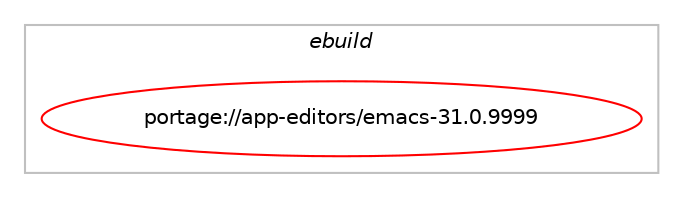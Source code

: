 digraph prolog {

# *************
# Graph options
# *************

newrank=true;
concentrate=true;
compound=true;
graph [rankdir=LR,fontname=Helvetica,fontsize=10,ranksep=1.5];#, ranksep=2.5, nodesep=0.2];
edge  [arrowhead=vee];
node  [fontname=Helvetica,fontsize=10];

# **********
# The ebuild
# **********

subgraph cluster_leftcol {
color=gray;
label=<<i>ebuild</i>>;
id [label="portage://app-editors/emacs-31.0.9999", color=red, width=4, href="../app-editors/emacs-31.0.9999.svg"];
}

# ****************
# The dependencies
# ****************

subgraph cluster_midcol {
color=gray;
label=<<i>dependencies</i>>;
subgraph cluster_compile {
fillcolor="#eeeeee";
style=filled;
label=<<i>compile</i>>;
# *** BEGIN UNKNOWN DEPENDENCY TYPE (TODO) ***
# id -> equal(use_conditional_group(negative,inotify,portage://app-editors/emacs-31.0.9999,[use_conditional_group(positive,gfile,portage://app-editors/emacs-31.0.9999,[package_dependency(portage://app-editors/emacs-31.0.9999,install,no,dev-libs,glib,greaterequal,[2.28.6,,,2.28.6],[],[])])]))
# *** END UNKNOWN DEPENDENCY TYPE (TODO) ***

# *** BEGIN UNKNOWN DEPENDENCY TYPE (TODO) ***
# id -> equal(use_conditional_group(negative,mailutils,portage://app-editors/emacs-31.0.9999,[package_dependency(portage://app-editors/emacs-31.0.9999,install,no,acct-group,mail,none,[,,],[],[]),package_dependency(portage://app-editors/emacs-31.0.9999,install,no,net-libs,liblockfile,none,[,,],[],[])]))
# *** END UNKNOWN DEPENDENCY TYPE (TODO) ***

# *** BEGIN UNKNOWN DEPENDENCY TYPE (TODO) ***
# id -> equal(use_conditional_group(positive,acl,portage://app-editors/emacs-31.0.9999,[package_dependency(portage://app-editors/emacs-31.0.9999,install,no,virtual,acl,none,[,,],[],[])]))
# *** END UNKNOWN DEPENDENCY TYPE (TODO) ***

# *** BEGIN UNKNOWN DEPENDENCY TYPE (TODO) ***
# id -> equal(use_conditional_group(positive,alsa,portage://app-editors/emacs-31.0.9999,[package_dependency(portage://app-editors/emacs-31.0.9999,install,no,media-libs,alsa-lib,none,[,,],[],[])]))
# *** END UNKNOWN DEPENDENCY TYPE (TODO) ***

# *** BEGIN UNKNOWN DEPENDENCY TYPE (TODO) ***
# id -> equal(use_conditional_group(positive,dbus,portage://app-editors/emacs-31.0.9999,[package_dependency(portage://app-editors/emacs-31.0.9999,install,no,sys-apps,dbus,none,[,,],[],[])]))
# *** END UNKNOWN DEPENDENCY TYPE (TODO) ***

# *** BEGIN UNKNOWN DEPENDENCY TYPE (TODO) ***
# id -> equal(use_conditional_group(positive,games,portage://app-editors/emacs-31.0.9999,[package_dependency(portage://app-editors/emacs-31.0.9999,install,no,acct-group,gamestat,none,[,,],[],[])]))
# *** END UNKNOWN DEPENDENCY TYPE (TODO) ***

# *** BEGIN UNKNOWN DEPENDENCY TYPE (TODO) ***
# id -> equal(use_conditional_group(positive,gmp,portage://app-editors/emacs-31.0.9999,[package_dependency(portage://app-editors/emacs-31.0.9999,install,no,dev-libs,gmp,none,[,,],[slot(0),equal],[])]))
# *** END UNKNOWN DEPENDENCY TYPE (TODO) ***

# *** BEGIN UNKNOWN DEPENDENCY TYPE (TODO) ***
# id -> equal(use_conditional_group(positive,gpm,portage://app-editors/emacs-31.0.9999,[package_dependency(portage://app-editors/emacs-31.0.9999,install,no,sys-libs,gpm,none,[,,],[],[])]))
# *** END UNKNOWN DEPENDENCY TYPE (TODO) ***

# *** BEGIN UNKNOWN DEPENDENCY TYPE (TODO) ***
# id -> equal(use_conditional_group(positive,gui,portage://app-editors/emacs-31.0.9999,[use_conditional_group(negative,aqua,portage://app-editors/emacs-31.0.9999,[use_conditional_group(negative,gtk,portage://app-editors/emacs-31.0.9999,[package_dependency(portage://app-editors/emacs-31.0.9999,install,no,x11-base,xorg-proto,none,[,,],[],[])]),use_conditional_group(positive,X,portage://app-editors/emacs-31.0.9999,[package_dependency(portage://app-editors/emacs-31.0.9999,install,no,x11-base,xorg-proto,none,[,,],[],[])])])]))
# *** END UNKNOWN DEPENDENCY TYPE (TODO) ***

# *** BEGIN UNKNOWN DEPENDENCY TYPE (TODO) ***
# id -> equal(use_conditional_group(positive,gui,portage://app-editors/emacs-31.0.9999,[use_conditional_group(positive,gif,portage://app-editors/emacs-31.0.9999,[package_dependency(portage://app-editors/emacs-31.0.9999,install,no,media-libs,giflib,none,[,,],[slot(0),equal],[])]),use_conditional_group(positive,jpeg,portage://app-editors/emacs-31.0.9999,[package_dependency(portage://app-editors/emacs-31.0.9999,install,no,media-libs,libjpeg-turbo,none,[,,],[slot(0),equal],[])]),use_conditional_group(positive,png,portage://app-editors/emacs-31.0.9999,[package_dependency(portage://app-editors/emacs-31.0.9999,install,no,media-libs,libpng,greaterequal,[1.4,,,1.4],[slot(0),equal],[])]),use_conditional_group(positive,svg,portage://app-editors/emacs-31.0.9999,[package_dependency(portage://app-editors/emacs-31.0.9999,install,no,gnome-base,librsvg,greaterequal,[2.0,,,2.0],[],[])]),use_conditional_group(positive,tiff,portage://app-editors/emacs-31.0.9999,[package_dependency(portage://app-editors/emacs-31.0.9999,install,no,media-libs,tiff,none,[,,],any_same_slot,[])]),use_conditional_group(positive,webp,portage://app-editors/emacs-31.0.9999,[package_dependency(portage://app-editors/emacs-31.0.9999,install,no,media-libs,libwebp,none,[,,],[slot(0),equal],[])]),use_conditional_group(positive,imagemagick,portage://app-editors/emacs-31.0.9999,[package_dependency(portage://app-editors/emacs-31.0.9999,install,no,media-gfx,imagemagick,none,[,,],[slot(0),equal],[use(optenable(jpeg),none),use(optenable(png),none),use(optenable(svg),none),use(optenable(tiff),none)])]),use_conditional_group(negative,aqua,portage://app-editors/emacs-31.0.9999,[use_conditional_group(positive,gsettings,portage://app-editors/emacs-31.0.9999,[package_dependency(portage://app-editors/emacs-31.0.9999,install,no,app-emacs,emacs-common,none,[,,],[],[use(enable(gsettings),negative)]),package_dependency(portage://app-editors/emacs-31.0.9999,install,no,dev-libs,glib,greaterequal,[2.28.6,,,2.28.6],[],[])]),use_conditional_group(positive,gtk,portage://app-editors/emacs-31.0.9999,[use_conditional_group(negative,X,portage://app-editors/emacs-31.0.9999,[package_dependency(portage://app-editors/emacs-31.0.9999,install,no,media-libs,fontconfig,none,[,,],[],[]),package_dependency(portage://app-editors/emacs-31.0.9999,install,no,media-libs,freetype,none,[,,],[],[]),package_dependency(portage://app-editors/emacs-31.0.9999,install,no,x11-libs,cairo,greaterequal,[1.12.18,,,1.12.18],[],[]),package_dependency(portage://app-editors/emacs-31.0.9999,install,no,x11-libs,gtk+,none,[,,],[slot(3)],[]),use_conditional_group(positive,harfbuzz,portage://app-editors/emacs-31.0.9999,[package_dependency(portage://app-editors/emacs-31.0.9999,install,no,media-libs,harfbuzz,none,[,,],[slot(0),equal],[])]),use_conditional_group(positive,m17n-lib,portage://app-editors/emacs-31.0.9999,[package_dependency(portage://app-editors/emacs-31.0.9999,install,no,dev-libs,libotf,greaterequal,[0.9.4,,,0.9.4],[],[]),package_dependency(portage://app-editors/emacs-31.0.9999,install,no,dev-libs,m17n-lib,greaterequal,[1.5.1,,,1.5.1],[],[])]),use_conditional_group(positive,xwidgets,portage://app-editors/emacs-31.0.9999,[package_dependency(portage://app-editors/emacs-31.0.9999,install,no,net-libs,webkit-gtk,none,[,,],[slot(4.1),equal],[])])])]),use_conditional_group(negative,gtk,portage://app-editors/emacs-31.0.9999,[package_dependency(portage://app-editors/emacs-31.0.9999,install,no,x11-libs,libICE,none,[,,],[],[]),package_dependency(portage://app-editors/emacs-31.0.9999,install,no,x11-libs,libSM,none,[,,],[],[]),package_dependency(portage://app-editors/emacs-31.0.9999,install,no,x11-libs,libX11,none,[,,],[],[]),package_dependency(portage://app-editors/emacs-31.0.9999,install,no,x11-libs,libXcomposite,none,[,,],[],[]),package_dependency(portage://app-editors/emacs-31.0.9999,install,no,x11-libs,libXext,none,[,,],[],[]),package_dependency(portage://app-editors/emacs-31.0.9999,install,no,x11-libs,libXfixes,none,[,,],[],[]),package_dependency(portage://app-editors/emacs-31.0.9999,install,no,x11-libs,libXi,none,[,,],[],[]),package_dependency(portage://app-editors/emacs-31.0.9999,install,no,x11-libs,libXinerama,none,[,,],[],[]),package_dependency(portage://app-editors/emacs-31.0.9999,install,no,x11-libs,libXrandr,none,[,,],[],[]),package_dependency(portage://app-editors/emacs-31.0.9999,install,no,x11-libs,libxcb,none,[,,],[],[]),package_dependency(portage://app-editors/emacs-31.0.9999,install,no,x11-libs,xcb-util,none,[,,],[],[]),package_dependency(portage://app-editors/emacs-31.0.9999,install,no,x11-misc,xbitmaps,none,[,,],[],[]),use_conditional_group(positive,xpm,portage://app-editors/emacs-31.0.9999,[package_dependency(portage://app-editors/emacs-31.0.9999,install,no,x11-libs,libXpm,none,[,,],[],[])]),use_conditional_group(positive,xft,portage://app-editors/emacs-31.0.9999,[package_dependency(portage://app-editors/emacs-31.0.9999,install,no,media-libs,fontconfig,none,[,,],[],[]),package_dependency(portage://app-editors/emacs-31.0.9999,install,no,media-libs,freetype,none,[,,],[],[]),package_dependency(portage://app-editors/emacs-31.0.9999,install,no,x11-libs,libXrender,none,[,,],[],[]),use_conditional_group(positive,cairo,portage://app-editors/emacs-31.0.9999,[package_dependency(portage://app-editors/emacs-31.0.9999,install,no,x11-libs,cairo,greaterequal,[1.12.18,,,1.12.18],[],[use(enable(X),none)])]),use_conditional_group(negative,cairo,portage://app-editors/emacs-31.0.9999,[package_dependency(portage://app-editors/emacs-31.0.9999,install,no,x11-libs,libXft,none,[,,],[],[])]),use_conditional_group(positive,harfbuzz,portage://app-editors/emacs-31.0.9999,[package_dependency(portage://app-editors/emacs-31.0.9999,install,no,media-libs,harfbuzz,none,[,,],[slot(0),equal],[])]),use_conditional_group(positive,m17n-lib,portage://app-editors/emacs-31.0.9999,[package_dependency(portage://app-editors/emacs-31.0.9999,install,no,dev-libs,libotf,greaterequal,[0.9.4,,,0.9.4],[],[]),package_dependency(portage://app-editors/emacs-31.0.9999,install,no,dev-libs,m17n-lib,greaterequal,[1.5.1,,,1.5.1],[],[])])]),use_conditional_group(positive,gtk,portage://app-editors/emacs-31.0.9999,[package_dependency(portage://app-editors/emacs-31.0.9999,install,no,x11-libs,gtk+,none,[,,],[slot(3)],[]),use_conditional_group(positive,xwidgets,portage://app-editors/emacs-31.0.9999,[package_dependency(portage://app-editors/emacs-31.0.9999,install,no,net-libs,webkit-gtk,none,[,,],[slot(4.1),equal],[]),package_dependency(portage://app-editors/emacs-31.0.9999,install,no,x11-libs,libXcomposite,none,[,,],[],[])])]),use_conditional_group(negative,gtk,portage://app-editors/emacs-31.0.9999,[use_conditional_group(positive,motif,portage://app-editors/emacs-31.0.9999,[package_dependency(portage://app-editors/emacs-31.0.9999,install,no,x11-libs,motif,greaterequal,[2.3,,,2.3],[slot(0)],[]),package_dependency(portage://app-editors/emacs-31.0.9999,install,no,x11-libs,libXpm,none,[,,],[],[]),package_dependency(portage://app-editors/emacs-31.0.9999,install,no,x11-libs,libXmu,none,[,,],[],[]),package_dependency(portage://app-editors/emacs-31.0.9999,install,no,x11-libs,libXt,none,[,,],[],[])]),use_conditional_group(negative,motif,portage://app-editors/emacs-31.0.9999,[use_conditional_group(positive,Xaw3d,portage://app-editors/emacs-31.0.9999,[package_dependency(portage://app-editors/emacs-31.0.9999,install,no,x11-libs,libXaw3d,none,[,,],[],[]),package_dependency(portage://app-editors/emacs-31.0.9999,install,no,x11-libs,libXmu,none,[,,],[],[]),package_dependency(portage://app-editors/emacs-31.0.9999,install,no,x11-libs,libXt,none,[,,],[],[])]),use_conditional_group(negative,Xaw3d,portage://app-editors/emacs-31.0.9999,[use_conditional_group(positive,athena,portage://app-editors/emacs-31.0.9999,[package_dependency(portage://app-editors/emacs-31.0.9999,install,no,x11-libs,libXaw,none,[,,],[],[]),package_dependency(portage://app-editors/emacs-31.0.9999,install,no,x11-libs,libXmu,none,[,,],[],[]),package_dependency(portage://app-editors/emacs-31.0.9999,install,no,x11-libs,libXt,none,[,,],[],[])])])])])]),use_conditional_group(positive,X,portage://app-editors/emacs-31.0.9999,[package_dependency(portage://app-editors/emacs-31.0.9999,install,no,x11-libs,libICE,none,[,,],[],[]),package_dependency(portage://app-editors/emacs-31.0.9999,install,no,x11-libs,libSM,none,[,,],[],[]),package_dependency(portage://app-editors/emacs-31.0.9999,install,no,x11-libs,libX11,none,[,,],[],[]),package_dependency(portage://app-editors/emacs-31.0.9999,install,no,x11-libs,libXcomposite,none,[,,],[],[]),package_dependency(portage://app-editors/emacs-31.0.9999,install,no,x11-libs,libXext,none,[,,],[],[]),package_dependency(portage://app-editors/emacs-31.0.9999,install,no,x11-libs,libXfixes,none,[,,],[],[]),package_dependency(portage://app-editors/emacs-31.0.9999,install,no,x11-libs,libXi,none,[,,],[],[]),package_dependency(portage://app-editors/emacs-31.0.9999,install,no,x11-libs,libXinerama,none,[,,],[],[]),package_dependency(portage://app-editors/emacs-31.0.9999,install,no,x11-libs,libXrandr,none,[,,],[],[]),package_dependency(portage://app-editors/emacs-31.0.9999,install,no,x11-libs,libxcb,none,[,,],[],[]),package_dependency(portage://app-editors/emacs-31.0.9999,install,no,x11-libs,xcb-util,none,[,,],[],[]),package_dependency(portage://app-editors/emacs-31.0.9999,install,no,x11-misc,xbitmaps,none,[,,],[],[]),use_conditional_group(positive,xpm,portage://app-editors/emacs-31.0.9999,[package_dependency(portage://app-editors/emacs-31.0.9999,install,no,x11-libs,libXpm,none,[,,],[],[])]),use_conditional_group(positive,xft,portage://app-editors/emacs-31.0.9999,[package_dependency(portage://app-editors/emacs-31.0.9999,install,no,media-libs,fontconfig,none,[,,],[],[]),package_dependency(portage://app-editors/emacs-31.0.9999,install,no,media-libs,freetype,none,[,,],[],[]),package_dependency(portage://app-editors/emacs-31.0.9999,install,no,x11-libs,libXrender,none,[,,],[],[]),use_conditional_group(positive,cairo,portage://app-editors/emacs-31.0.9999,[package_dependency(portage://app-editors/emacs-31.0.9999,install,no,x11-libs,cairo,greaterequal,[1.12.18,,,1.12.18],[],[use(enable(X),none)])]),use_conditional_group(negative,cairo,portage://app-editors/emacs-31.0.9999,[package_dependency(portage://app-editors/emacs-31.0.9999,install,no,x11-libs,libXft,none,[,,],[],[])]),use_conditional_group(positive,harfbuzz,portage://app-editors/emacs-31.0.9999,[package_dependency(portage://app-editors/emacs-31.0.9999,install,no,media-libs,harfbuzz,none,[,,],[slot(0),equal],[])]),use_conditional_group(positive,m17n-lib,portage://app-editors/emacs-31.0.9999,[package_dependency(portage://app-editors/emacs-31.0.9999,install,no,dev-libs,libotf,greaterequal,[0.9.4,,,0.9.4],[],[]),package_dependency(portage://app-editors/emacs-31.0.9999,install,no,dev-libs,m17n-lib,greaterequal,[1.5.1,,,1.5.1],[],[])])]),use_conditional_group(positive,gtk,portage://app-editors/emacs-31.0.9999,[package_dependency(portage://app-editors/emacs-31.0.9999,install,no,x11-libs,gtk+,none,[,,],[slot(3)],[]),use_conditional_group(positive,xwidgets,portage://app-editors/emacs-31.0.9999,[package_dependency(portage://app-editors/emacs-31.0.9999,install,no,net-libs,webkit-gtk,none,[,,],[slot(4.1),equal],[]),package_dependency(portage://app-editors/emacs-31.0.9999,install,no,x11-libs,libXcomposite,none,[,,],[],[])])]),use_conditional_group(negative,gtk,portage://app-editors/emacs-31.0.9999,[use_conditional_group(positive,motif,portage://app-editors/emacs-31.0.9999,[package_dependency(portage://app-editors/emacs-31.0.9999,install,no,x11-libs,motif,greaterequal,[2.3,,,2.3],[slot(0)],[]),package_dependency(portage://app-editors/emacs-31.0.9999,install,no,x11-libs,libXpm,none,[,,],[],[]),package_dependency(portage://app-editors/emacs-31.0.9999,install,no,x11-libs,libXmu,none,[,,],[],[]),package_dependency(portage://app-editors/emacs-31.0.9999,install,no,x11-libs,libXt,none,[,,],[],[])]),use_conditional_group(negative,motif,portage://app-editors/emacs-31.0.9999,[use_conditional_group(positive,Xaw3d,portage://app-editors/emacs-31.0.9999,[package_dependency(portage://app-editors/emacs-31.0.9999,install,no,x11-libs,libXaw3d,none,[,,],[],[]),package_dependency(portage://app-editors/emacs-31.0.9999,install,no,x11-libs,libXmu,none,[,,],[],[]),package_dependency(portage://app-editors/emacs-31.0.9999,install,no,x11-libs,libXt,none,[,,],[],[])]),use_conditional_group(negative,Xaw3d,portage://app-editors/emacs-31.0.9999,[use_conditional_group(positive,athena,portage://app-editors/emacs-31.0.9999,[package_dependency(portage://app-editors/emacs-31.0.9999,install,no,x11-libs,libXaw,none,[,,],[],[]),package_dependency(portage://app-editors/emacs-31.0.9999,install,no,x11-libs,libXmu,none,[,,],[],[]),package_dependency(portage://app-editors/emacs-31.0.9999,install,no,x11-libs,libXt,none,[,,],[],[])])])])])])])]))
# *** END UNKNOWN DEPENDENCY TYPE (TODO) ***

# *** BEGIN UNKNOWN DEPENDENCY TYPE (TODO) ***
# id -> equal(use_conditional_group(positive,jit,portage://app-editors/emacs-31.0.9999,[package_dependency(portage://app-editors/emacs-31.0.9999,install,no,sys-devel,gcc,none,[,,],any_same_slot,[use(enable(jit),negative)]),package_dependency(portage://app-editors/emacs-31.0.9999,install,no,sys-libs,zlib,none,[,,],[],[])]))
# *** END UNKNOWN DEPENDENCY TYPE (TODO) ***

# *** BEGIN UNKNOWN DEPENDENCY TYPE (TODO) ***
# id -> equal(use_conditional_group(positive,kerberos,portage://app-editors/emacs-31.0.9999,[package_dependency(portage://app-editors/emacs-31.0.9999,install,no,virtual,krb5,none,[,,],[],[])]))
# *** END UNKNOWN DEPENDENCY TYPE (TODO) ***

# *** BEGIN UNKNOWN DEPENDENCY TYPE (TODO) ***
# id -> equal(use_conditional_group(positive,lcms,portage://app-editors/emacs-31.0.9999,[package_dependency(portage://app-editors/emacs-31.0.9999,install,no,media-libs,lcms,none,[,,],[slot(2)],[])]))
# *** END UNKNOWN DEPENDENCY TYPE (TODO) ***

# *** BEGIN UNKNOWN DEPENDENCY TYPE (TODO) ***
# id -> equal(use_conditional_group(positive,libxml2,portage://app-editors/emacs-31.0.9999,[package_dependency(portage://app-editors/emacs-31.0.9999,install,no,dev-libs,libxml2,greaterequal,[2.2.0,,,2.2.0],[],[])]))
# *** END UNKNOWN DEPENDENCY TYPE (TODO) ***

# *** BEGIN UNKNOWN DEPENDENCY TYPE (TODO) ***
# id -> equal(use_conditional_group(positive,mailutils,portage://app-editors/emacs-31.0.9999,[package_dependency(portage://app-editors/emacs-31.0.9999,install,no,net-mail,mailutils,none,[,,],[],[use(enable(clients),none)])]))
# *** END UNKNOWN DEPENDENCY TYPE (TODO) ***

# *** BEGIN UNKNOWN DEPENDENCY TYPE (TODO) ***
# id -> equal(use_conditional_group(positive,selinux,portage://app-editors/emacs-31.0.9999,[package_dependency(portage://app-editors/emacs-31.0.9999,install,no,sys-libs,libselinux,none,[,,],[],[])]))
# *** END UNKNOWN DEPENDENCY TYPE (TODO) ***

# *** BEGIN UNKNOWN DEPENDENCY TYPE (TODO) ***
# id -> equal(use_conditional_group(positive,sqlite,portage://app-editors/emacs-31.0.9999,[package_dependency(portage://app-editors/emacs-31.0.9999,install,no,dev-db,sqlite,none,[,,],[slot(3)],[])]))
# *** END UNKNOWN DEPENDENCY TYPE (TODO) ***

# *** BEGIN UNKNOWN DEPENDENCY TYPE (TODO) ***
# id -> equal(use_conditional_group(positive,ssl,portage://app-editors/emacs-31.0.9999,[package_dependency(portage://app-editors/emacs-31.0.9999,install,no,net-libs,gnutls,none,[,,],[slot(0),equal],[])]))
# *** END UNKNOWN DEPENDENCY TYPE (TODO) ***

# *** BEGIN UNKNOWN DEPENDENCY TYPE (TODO) ***
# id -> equal(use_conditional_group(positive,systemd,portage://app-editors/emacs-31.0.9999,[package_dependency(portage://app-editors/emacs-31.0.9999,install,no,sys-apps,systemd,none,[,,],[],[])]))
# *** END UNKNOWN DEPENDENCY TYPE (TODO) ***

# *** BEGIN UNKNOWN DEPENDENCY TYPE (TODO) ***
# id -> equal(use_conditional_group(positive,tree-sitter,portage://app-editors/emacs-31.0.9999,[package_dependency(portage://app-editors/emacs-31.0.9999,install,no,dev-libs,tree-sitter,none,[,,],any_same_slot,[])]))
# *** END UNKNOWN DEPENDENCY TYPE (TODO) ***

# *** BEGIN UNKNOWN DEPENDENCY TYPE (TODO) ***
# id -> equal(use_conditional_group(positive,valgrind,portage://app-editors/emacs-31.0.9999,[package_dependency(portage://app-editors/emacs-31.0.9999,install,no,dev-debug,valgrind,none,[,,],[],[])]))
# *** END UNKNOWN DEPENDENCY TYPE (TODO) ***

# *** BEGIN UNKNOWN DEPENDENCY TYPE (TODO) ***
# id -> equal(use_conditional_group(positive,xattr,portage://app-editors/emacs-31.0.9999,[package_dependency(portage://app-editors/emacs-31.0.9999,install,no,sys-apps,attr,none,[,,],[],[])]))
# *** END UNKNOWN DEPENDENCY TYPE (TODO) ***

# *** BEGIN UNKNOWN DEPENDENCY TYPE (TODO) ***
# id -> equal(use_conditional_group(positive,zlib,portage://app-editors/emacs-31.0.9999,[package_dependency(portage://app-editors/emacs-31.0.9999,install,no,sys-libs,zlib,none,[,,],[],[])]))
# *** END UNKNOWN DEPENDENCY TYPE (TODO) ***

# *** BEGIN UNKNOWN DEPENDENCY TYPE (TODO) ***
# id -> equal(package_dependency(portage://app-editors/emacs-31.0.9999,install,no,app-emacs,emacs-common,none,[,,],[],[use(optenable(games),none),use(optenable(gui),negative)]))
# *** END UNKNOWN DEPENDENCY TYPE (TODO) ***

# *** BEGIN UNKNOWN DEPENDENCY TYPE (TODO) ***
# id -> equal(package_dependency(portage://app-editors/emacs-31.0.9999,install,no,sys-libs,ncurses,none,[,,],[slot(0),equal],[]))
# *** END UNKNOWN DEPENDENCY TYPE (TODO) ***

}
subgraph cluster_compileandrun {
fillcolor="#eeeeee";
style=filled;
label=<<i>compile and run</i>>;
}
subgraph cluster_run {
fillcolor="#eeeeee";
style=filled;
label=<<i>run</i>>;
# *** BEGIN UNKNOWN DEPENDENCY TYPE (TODO) ***
# id -> equal(use_conditional_group(negative,inotify,portage://app-editors/emacs-31.0.9999,[use_conditional_group(positive,gfile,portage://app-editors/emacs-31.0.9999,[package_dependency(portage://app-editors/emacs-31.0.9999,run,no,dev-libs,glib,greaterequal,[2.28.6,,,2.28.6],[],[])])]))
# *** END UNKNOWN DEPENDENCY TYPE (TODO) ***

# *** BEGIN UNKNOWN DEPENDENCY TYPE (TODO) ***
# id -> equal(use_conditional_group(negative,mailutils,portage://app-editors/emacs-31.0.9999,[package_dependency(portage://app-editors/emacs-31.0.9999,run,no,acct-group,mail,none,[,,],[],[]),package_dependency(portage://app-editors/emacs-31.0.9999,run,no,net-libs,liblockfile,none,[,,],[],[])]))
# *** END UNKNOWN DEPENDENCY TYPE (TODO) ***

# *** BEGIN UNKNOWN DEPENDENCY TYPE (TODO) ***
# id -> equal(use_conditional_group(positive,acl,portage://app-editors/emacs-31.0.9999,[package_dependency(portage://app-editors/emacs-31.0.9999,run,no,virtual,acl,none,[,,],[],[])]))
# *** END UNKNOWN DEPENDENCY TYPE (TODO) ***

# *** BEGIN UNKNOWN DEPENDENCY TYPE (TODO) ***
# id -> equal(use_conditional_group(positive,alsa,portage://app-editors/emacs-31.0.9999,[package_dependency(portage://app-editors/emacs-31.0.9999,run,no,media-libs,alsa-lib,none,[,,],[],[])]))
# *** END UNKNOWN DEPENDENCY TYPE (TODO) ***

# *** BEGIN UNKNOWN DEPENDENCY TYPE (TODO) ***
# id -> equal(use_conditional_group(positive,dbus,portage://app-editors/emacs-31.0.9999,[package_dependency(portage://app-editors/emacs-31.0.9999,run,no,sys-apps,dbus,none,[,,],[],[])]))
# *** END UNKNOWN DEPENDENCY TYPE (TODO) ***

# *** BEGIN UNKNOWN DEPENDENCY TYPE (TODO) ***
# id -> equal(use_conditional_group(positive,games,portage://app-editors/emacs-31.0.9999,[package_dependency(portage://app-editors/emacs-31.0.9999,run,no,acct-group,gamestat,none,[,,],[],[])]))
# *** END UNKNOWN DEPENDENCY TYPE (TODO) ***

# *** BEGIN UNKNOWN DEPENDENCY TYPE (TODO) ***
# id -> equal(use_conditional_group(positive,gmp,portage://app-editors/emacs-31.0.9999,[package_dependency(portage://app-editors/emacs-31.0.9999,run,no,dev-libs,gmp,none,[,,],[slot(0),equal],[])]))
# *** END UNKNOWN DEPENDENCY TYPE (TODO) ***

# *** BEGIN UNKNOWN DEPENDENCY TYPE (TODO) ***
# id -> equal(use_conditional_group(positive,gpm,portage://app-editors/emacs-31.0.9999,[package_dependency(portage://app-editors/emacs-31.0.9999,run,no,sys-libs,gpm,none,[,,],[],[])]))
# *** END UNKNOWN DEPENDENCY TYPE (TODO) ***

# *** BEGIN UNKNOWN DEPENDENCY TYPE (TODO) ***
# id -> equal(use_conditional_group(positive,gui,portage://app-editors/emacs-31.0.9999,[use_conditional_group(positive,gif,portage://app-editors/emacs-31.0.9999,[package_dependency(portage://app-editors/emacs-31.0.9999,run,no,media-libs,giflib,none,[,,],[slot(0),equal],[])]),use_conditional_group(positive,jpeg,portage://app-editors/emacs-31.0.9999,[package_dependency(portage://app-editors/emacs-31.0.9999,run,no,media-libs,libjpeg-turbo,none,[,,],[slot(0),equal],[])]),use_conditional_group(positive,png,portage://app-editors/emacs-31.0.9999,[package_dependency(portage://app-editors/emacs-31.0.9999,run,no,media-libs,libpng,greaterequal,[1.4,,,1.4],[slot(0),equal],[])]),use_conditional_group(positive,svg,portage://app-editors/emacs-31.0.9999,[package_dependency(portage://app-editors/emacs-31.0.9999,run,no,gnome-base,librsvg,greaterequal,[2.0,,,2.0],[],[])]),use_conditional_group(positive,tiff,portage://app-editors/emacs-31.0.9999,[package_dependency(portage://app-editors/emacs-31.0.9999,run,no,media-libs,tiff,none,[,,],any_same_slot,[])]),use_conditional_group(positive,webp,portage://app-editors/emacs-31.0.9999,[package_dependency(portage://app-editors/emacs-31.0.9999,run,no,media-libs,libwebp,none,[,,],[slot(0),equal],[])]),use_conditional_group(positive,imagemagick,portage://app-editors/emacs-31.0.9999,[package_dependency(portage://app-editors/emacs-31.0.9999,run,no,media-gfx,imagemagick,none,[,,],[slot(0),equal],[use(optenable(jpeg),none),use(optenable(png),none),use(optenable(svg),none),use(optenable(tiff),none)])]),use_conditional_group(negative,aqua,portage://app-editors/emacs-31.0.9999,[use_conditional_group(positive,gsettings,portage://app-editors/emacs-31.0.9999,[package_dependency(portage://app-editors/emacs-31.0.9999,run,no,app-emacs,emacs-common,none,[,,],[],[use(enable(gsettings),negative)]),package_dependency(portage://app-editors/emacs-31.0.9999,run,no,dev-libs,glib,greaterequal,[2.28.6,,,2.28.6],[],[])]),use_conditional_group(positive,gtk,portage://app-editors/emacs-31.0.9999,[use_conditional_group(negative,X,portage://app-editors/emacs-31.0.9999,[package_dependency(portage://app-editors/emacs-31.0.9999,run,no,media-libs,fontconfig,none,[,,],[],[]),package_dependency(portage://app-editors/emacs-31.0.9999,run,no,media-libs,freetype,none,[,,],[],[]),package_dependency(portage://app-editors/emacs-31.0.9999,run,no,x11-libs,cairo,greaterequal,[1.12.18,,,1.12.18],[],[]),package_dependency(portage://app-editors/emacs-31.0.9999,run,no,x11-libs,gtk+,none,[,,],[slot(3)],[]),use_conditional_group(positive,harfbuzz,portage://app-editors/emacs-31.0.9999,[package_dependency(portage://app-editors/emacs-31.0.9999,run,no,media-libs,harfbuzz,none,[,,],[slot(0),equal],[])]),use_conditional_group(positive,m17n-lib,portage://app-editors/emacs-31.0.9999,[package_dependency(portage://app-editors/emacs-31.0.9999,run,no,dev-libs,libotf,greaterequal,[0.9.4,,,0.9.4],[],[]),package_dependency(portage://app-editors/emacs-31.0.9999,run,no,dev-libs,m17n-lib,greaterequal,[1.5.1,,,1.5.1],[],[])]),use_conditional_group(positive,xwidgets,portage://app-editors/emacs-31.0.9999,[package_dependency(portage://app-editors/emacs-31.0.9999,run,no,net-libs,webkit-gtk,none,[,,],[slot(4.1),equal],[])])])]),use_conditional_group(negative,gtk,portage://app-editors/emacs-31.0.9999,[package_dependency(portage://app-editors/emacs-31.0.9999,run,no,x11-libs,libICE,none,[,,],[],[]),package_dependency(portage://app-editors/emacs-31.0.9999,run,no,x11-libs,libSM,none,[,,],[],[]),package_dependency(portage://app-editors/emacs-31.0.9999,run,no,x11-libs,libX11,none,[,,],[],[]),package_dependency(portage://app-editors/emacs-31.0.9999,run,no,x11-libs,libXcomposite,none,[,,],[],[]),package_dependency(portage://app-editors/emacs-31.0.9999,run,no,x11-libs,libXext,none,[,,],[],[]),package_dependency(portage://app-editors/emacs-31.0.9999,run,no,x11-libs,libXfixes,none,[,,],[],[]),package_dependency(portage://app-editors/emacs-31.0.9999,run,no,x11-libs,libXi,none,[,,],[],[]),package_dependency(portage://app-editors/emacs-31.0.9999,run,no,x11-libs,libXinerama,none,[,,],[],[]),package_dependency(portage://app-editors/emacs-31.0.9999,run,no,x11-libs,libXrandr,none,[,,],[],[]),package_dependency(portage://app-editors/emacs-31.0.9999,run,no,x11-libs,libxcb,none,[,,],[],[]),package_dependency(portage://app-editors/emacs-31.0.9999,run,no,x11-libs,xcb-util,none,[,,],[],[]),package_dependency(portage://app-editors/emacs-31.0.9999,run,no,x11-misc,xbitmaps,none,[,,],[],[]),use_conditional_group(positive,xpm,portage://app-editors/emacs-31.0.9999,[package_dependency(portage://app-editors/emacs-31.0.9999,run,no,x11-libs,libXpm,none,[,,],[],[])]),use_conditional_group(positive,xft,portage://app-editors/emacs-31.0.9999,[package_dependency(portage://app-editors/emacs-31.0.9999,run,no,media-libs,fontconfig,none,[,,],[],[]),package_dependency(portage://app-editors/emacs-31.0.9999,run,no,media-libs,freetype,none,[,,],[],[]),package_dependency(portage://app-editors/emacs-31.0.9999,run,no,x11-libs,libXrender,none,[,,],[],[]),use_conditional_group(positive,cairo,portage://app-editors/emacs-31.0.9999,[package_dependency(portage://app-editors/emacs-31.0.9999,run,no,x11-libs,cairo,greaterequal,[1.12.18,,,1.12.18],[],[use(enable(X),none)])]),use_conditional_group(negative,cairo,portage://app-editors/emacs-31.0.9999,[package_dependency(portage://app-editors/emacs-31.0.9999,run,no,x11-libs,libXft,none,[,,],[],[])]),use_conditional_group(positive,harfbuzz,portage://app-editors/emacs-31.0.9999,[package_dependency(portage://app-editors/emacs-31.0.9999,run,no,media-libs,harfbuzz,none,[,,],[slot(0),equal],[])]),use_conditional_group(positive,m17n-lib,portage://app-editors/emacs-31.0.9999,[package_dependency(portage://app-editors/emacs-31.0.9999,run,no,dev-libs,libotf,greaterequal,[0.9.4,,,0.9.4],[],[]),package_dependency(portage://app-editors/emacs-31.0.9999,run,no,dev-libs,m17n-lib,greaterequal,[1.5.1,,,1.5.1],[],[])])]),use_conditional_group(positive,gtk,portage://app-editors/emacs-31.0.9999,[package_dependency(portage://app-editors/emacs-31.0.9999,run,no,x11-libs,gtk+,none,[,,],[slot(3)],[]),use_conditional_group(positive,xwidgets,portage://app-editors/emacs-31.0.9999,[package_dependency(portage://app-editors/emacs-31.0.9999,run,no,net-libs,webkit-gtk,none,[,,],[slot(4.1),equal],[]),package_dependency(portage://app-editors/emacs-31.0.9999,run,no,x11-libs,libXcomposite,none,[,,],[],[])])]),use_conditional_group(negative,gtk,portage://app-editors/emacs-31.0.9999,[use_conditional_group(positive,motif,portage://app-editors/emacs-31.0.9999,[package_dependency(portage://app-editors/emacs-31.0.9999,run,no,x11-libs,motif,greaterequal,[2.3,,,2.3],[slot(0)],[]),package_dependency(portage://app-editors/emacs-31.0.9999,run,no,x11-libs,libXpm,none,[,,],[],[]),package_dependency(portage://app-editors/emacs-31.0.9999,run,no,x11-libs,libXmu,none,[,,],[],[]),package_dependency(portage://app-editors/emacs-31.0.9999,run,no,x11-libs,libXt,none,[,,],[],[])]),use_conditional_group(negative,motif,portage://app-editors/emacs-31.0.9999,[use_conditional_group(positive,Xaw3d,portage://app-editors/emacs-31.0.9999,[package_dependency(portage://app-editors/emacs-31.0.9999,run,no,x11-libs,libXaw3d,none,[,,],[],[]),package_dependency(portage://app-editors/emacs-31.0.9999,run,no,x11-libs,libXmu,none,[,,],[],[]),package_dependency(portage://app-editors/emacs-31.0.9999,run,no,x11-libs,libXt,none,[,,],[],[])]),use_conditional_group(negative,Xaw3d,portage://app-editors/emacs-31.0.9999,[use_conditional_group(positive,athena,portage://app-editors/emacs-31.0.9999,[package_dependency(portage://app-editors/emacs-31.0.9999,run,no,x11-libs,libXaw,none,[,,],[],[]),package_dependency(portage://app-editors/emacs-31.0.9999,run,no,x11-libs,libXmu,none,[,,],[],[]),package_dependency(portage://app-editors/emacs-31.0.9999,run,no,x11-libs,libXt,none,[,,],[],[])])])])])]),use_conditional_group(positive,X,portage://app-editors/emacs-31.0.9999,[package_dependency(portage://app-editors/emacs-31.0.9999,run,no,x11-libs,libICE,none,[,,],[],[]),package_dependency(portage://app-editors/emacs-31.0.9999,run,no,x11-libs,libSM,none,[,,],[],[]),package_dependency(portage://app-editors/emacs-31.0.9999,run,no,x11-libs,libX11,none,[,,],[],[]),package_dependency(portage://app-editors/emacs-31.0.9999,run,no,x11-libs,libXcomposite,none,[,,],[],[]),package_dependency(portage://app-editors/emacs-31.0.9999,run,no,x11-libs,libXext,none,[,,],[],[]),package_dependency(portage://app-editors/emacs-31.0.9999,run,no,x11-libs,libXfixes,none,[,,],[],[]),package_dependency(portage://app-editors/emacs-31.0.9999,run,no,x11-libs,libXi,none,[,,],[],[]),package_dependency(portage://app-editors/emacs-31.0.9999,run,no,x11-libs,libXinerama,none,[,,],[],[]),package_dependency(portage://app-editors/emacs-31.0.9999,run,no,x11-libs,libXrandr,none,[,,],[],[]),package_dependency(portage://app-editors/emacs-31.0.9999,run,no,x11-libs,libxcb,none,[,,],[],[]),package_dependency(portage://app-editors/emacs-31.0.9999,run,no,x11-libs,xcb-util,none,[,,],[],[]),package_dependency(portage://app-editors/emacs-31.0.9999,run,no,x11-misc,xbitmaps,none,[,,],[],[]),use_conditional_group(positive,xpm,portage://app-editors/emacs-31.0.9999,[package_dependency(portage://app-editors/emacs-31.0.9999,run,no,x11-libs,libXpm,none,[,,],[],[])]),use_conditional_group(positive,xft,portage://app-editors/emacs-31.0.9999,[package_dependency(portage://app-editors/emacs-31.0.9999,run,no,media-libs,fontconfig,none,[,,],[],[]),package_dependency(portage://app-editors/emacs-31.0.9999,run,no,media-libs,freetype,none,[,,],[],[]),package_dependency(portage://app-editors/emacs-31.0.9999,run,no,x11-libs,libXrender,none,[,,],[],[]),use_conditional_group(positive,cairo,portage://app-editors/emacs-31.0.9999,[package_dependency(portage://app-editors/emacs-31.0.9999,run,no,x11-libs,cairo,greaterequal,[1.12.18,,,1.12.18],[],[use(enable(X),none)])]),use_conditional_group(negative,cairo,portage://app-editors/emacs-31.0.9999,[package_dependency(portage://app-editors/emacs-31.0.9999,run,no,x11-libs,libXft,none,[,,],[],[])]),use_conditional_group(positive,harfbuzz,portage://app-editors/emacs-31.0.9999,[package_dependency(portage://app-editors/emacs-31.0.9999,run,no,media-libs,harfbuzz,none,[,,],[slot(0),equal],[])]),use_conditional_group(positive,m17n-lib,portage://app-editors/emacs-31.0.9999,[package_dependency(portage://app-editors/emacs-31.0.9999,run,no,dev-libs,libotf,greaterequal,[0.9.4,,,0.9.4],[],[]),package_dependency(portage://app-editors/emacs-31.0.9999,run,no,dev-libs,m17n-lib,greaterequal,[1.5.1,,,1.5.1],[],[])])]),use_conditional_group(positive,gtk,portage://app-editors/emacs-31.0.9999,[package_dependency(portage://app-editors/emacs-31.0.9999,run,no,x11-libs,gtk+,none,[,,],[slot(3)],[]),use_conditional_group(positive,xwidgets,portage://app-editors/emacs-31.0.9999,[package_dependency(portage://app-editors/emacs-31.0.9999,run,no,net-libs,webkit-gtk,none,[,,],[slot(4.1),equal],[]),package_dependency(portage://app-editors/emacs-31.0.9999,run,no,x11-libs,libXcomposite,none,[,,],[],[])])]),use_conditional_group(negative,gtk,portage://app-editors/emacs-31.0.9999,[use_conditional_group(positive,motif,portage://app-editors/emacs-31.0.9999,[package_dependency(portage://app-editors/emacs-31.0.9999,run,no,x11-libs,motif,greaterequal,[2.3,,,2.3],[slot(0)],[]),package_dependency(portage://app-editors/emacs-31.0.9999,run,no,x11-libs,libXpm,none,[,,],[],[]),package_dependency(portage://app-editors/emacs-31.0.9999,run,no,x11-libs,libXmu,none,[,,],[],[]),package_dependency(portage://app-editors/emacs-31.0.9999,run,no,x11-libs,libXt,none,[,,],[],[])]),use_conditional_group(negative,motif,portage://app-editors/emacs-31.0.9999,[use_conditional_group(positive,Xaw3d,portage://app-editors/emacs-31.0.9999,[package_dependency(portage://app-editors/emacs-31.0.9999,run,no,x11-libs,libXaw3d,none,[,,],[],[]),package_dependency(portage://app-editors/emacs-31.0.9999,run,no,x11-libs,libXmu,none,[,,],[],[]),package_dependency(portage://app-editors/emacs-31.0.9999,run,no,x11-libs,libXt,none,[,,],[],[])]),use_conditional_group(negative,Xaw3d,portage://app-editors/emacs-31.0.9999,[use_conditional_group(positive,athena,portage://app-editors/emacs-31.0.9999,[package_dependency(portage://app-editors/emacs-31.0.9999,run,no,x11-libs,libXaw,none,[,,],[],[]),package_dependency(portage://app-editors/emacs-31.0.9999,run,no,x11-libs,libXmu,none,[,,],[],[]),package_dependency(portage://app-editors/emacs-31.0.9999,run,no,x11-libs,libXt,none,[,,],[],[])])])])])])])]))
# *** END UNKNOWN DEPENDENCY TYPE (TODO) ***

# *** BEGIN UNKNOWN DEPENDENCY TYPE (TODO) ***
# id -> equal(use_conditional_group(positive,jit,portage://app-editors/emacs-31.0.9999,[package_dependency(portage://app-editors/emacs-31.0.9999,run,no,sys-devel,gcc,none,[,,],any_same_slot,[use(enable(jit),negative)]),package_dependency(portage://app-editors/emacs-31.0.9999,run,no,sys-libs,zlib,none,[,,],[],[])]))
# *** END UNKNOWN DEPENDENCY TYPE (TODO) ***

# *** BEGIN UNKNOWN DEPENDENCY TYPE (TODO) ***
# id -> equal(use_conditional_group(positive,kerberos,portage://app-editors/emacs-31.0.9999,[package_dependency(portage://app-editors/emacs-31.0.9999,run,no,virtual,krb5,none,[,,],[],[])]))
# *** END UNKNOWN DEPENDENCY TYPE (TODO) ***

# *** BEGIN UNKNOWN DEPENDENCY TYPE (TODO) ***
# id -> equal(use_conditional_group(positive,lcms,portage://app-editors/emacs-31.0.9999,[package_dependency(portage://app-editors/emacs-31.0.9999,run,no,media-libs,lcms,none,[,,],[slot(2)],[])]))
# *** END UNKNOWN DEPENDENCY TYPE (TODO) ***

# *** BEGIN UNKNOWN DEPENDENCY TYPE (TODO) ***
# id -> equal(use_conditional_group(positive,libxml2,portage://app-editors/emacs-31.0.9999,[package_dependency(portage://app-editors/emacs-31.0.9999,run,no,dev-libs,libxml2,greaterequal,[2.2.0,,,2.2.0],[],[])]))
# *** END UNKNOWN DEPENDENCY TYPE (TODO) ***

# *** BEGIN UNKNOWN DEPENDENCY TYPE (TODO) ***
# id -> equal(use_conditional_group(positive,mailutils,portage://app-editors/emacs-31.0.9999,[package_dependency(portage://app-editors/emacs-31.0.9999,run,no,net-mail,mailutils,none,[,,],[],[use(enable(clients),none)])]))
# *** END UNKNOWN DEPENDENCY TYPE (TODO) ***

# *** BEGIN UNKNOWN DEPENDENCY TYPE (TODO) ***
# id -> equal(use_conditional_group(positive,selinux,portage://app-editors/emacs-31.0.9999,[package_dependency(portage://app-editors/emacs-31.0.9999,run,no,sys-libs,libselinux,none,[,,],[],[])]))
# *** END UNKNOWN DEPENDENCY TYPE (TODO) ***

# *** BEGIN UNKNOWN DEPENDENCY TYPE (TODO) ***
# id -> equal(use_conditional_group(positive,sqlite,portage://app-editors/emacs-31.0.9999,[package_dependency(portage://app-editors/emacs-31.0.9999,run,no,dev-db,sqlite,none,[,,],[slot(3)],[])]))
# *** END UNKNOWN DEPENDENCY TYPE (TODO) ***

# *** BEGIN UNKNOWN DEPENDENCY TYPE (TODO) ***
# id -> equal(use_conditional_group(positive,ssl,portage://app-editors/emacs-31.0.9999,[package_dependency(portage://app-editors/emacs-31.0.9999,run,no,net-libs,gnutls,none,[,,],[slot(0),equal],[])]))
# *** END UNKNOWN DEPENDENCY TYPE (TODO) ***

# *** BEGIN UNKNOWN DEPENDENCY TYPE (TODO) ***
# id -> equal(use_conditional_group(positive,systemd,portage://app-editors/emacs-31.0.9999,[package_dependency(portage://app-editors/emacs-31.0.9999,run,no,sys-apps,systemd,none,[,,],[],[])]))
# *** END UNKNOWN DEPENDENCY TYPE (TODO) ***

# *** BEGIN UNKNOWN DEPENDENCY TYPE (TODO) ***
# id -> equal(use_conditional_group(positive,tree-sitter,portage://app-editors/emacs-31.0.9999,[package_dependency(portage://app-editors/emacs-31.0.9999,run,no,dev-libs,tree-sitter,none,[,,],any_same_slot,[])]))
# *** END UNKNOWN DEPENDENCY TYPE (TODO) ***

# *** BEGIN UNKNOWN DEPENDENCY TYPE (TODO) ***
# id -> equal(use_conditional_group(positive,valgrind,portage://app-editors/emacs-31.0.9999,[package_dependency(portage://app-editors/emacs-31.0.9999,run,no,dev-debug,valgrind,none,[,,],[],[])]))
# *** END UNKNOWN DEPENDENCY TYPE (TODO) ***

# *** BEGIN UNKNOWN DEPENDENCY TYPE (TODO) ***
# id -> equal(use_conditional_group(positive,xattr,portage://app-editors/emacs-31.0.9999,[package_dependency(portage://app-editors/emacs-31.0.9999,run,no,sys-apps,attr,none,[,,],[],[])]))
# *** END UNKNOWN DEPENDENCY TYPE (TODO) ***

# *** BEGIN UNKNOWN DEPENDENCY TYPE (TODO) ***
# id -> equal(use_conditional_group(positive,zlib,portage://app-editors/emacs-31.0.9999,[package_dependency(portage://app-editors/emacs-31.0.9999,run,no,sys-libs,zlib,none,[,,],[],[])]))
# *** END UNKNOWN DEPENDENCY TYPE (TODO) ***

# *** BEGIN UNKNOWN DEPENDENCY TYPE (TODO) ***
# id -> equal(package_dependency(portage://app-editors/emacs-31.0.9999,run,no,app-emacs,emacs-common,none,[,,],[],[use(optenable(games),none),use(optenable(gui),negative)]))
# *** END UNKNOWN DEPENDENCY TYPE (TODO) ***

# *** BEGIN UNKNOWN DEPENDENCY TYPE (TODO) ***
# id -> equal(package_dependency(portage://app-editors/emacs-31.0.9999,run,no,app-eselect,eselect-emacs,none,[,,],[],[]))
# *** END UNKNOWN DEPENDENCY TYPE (TODO) ***

# *** BEGIN UNKNOWN DEPENDENCY TYPE (TODO) ***
# id -> equal(package_dependency(portage://app-editors/emacs-31.0.9999,run,no,sys-libs,ncurses,none,[,,],[slot(0),equal],[]))
# *** END UNKNOWN DEPENDENCY TYPE (TODO) ***

}
}

# **************
# The candidates
# **************

subgraph cluster_choices {
rank=same;
color=gray;
label=<<i>candidates</i>>;

}

}
